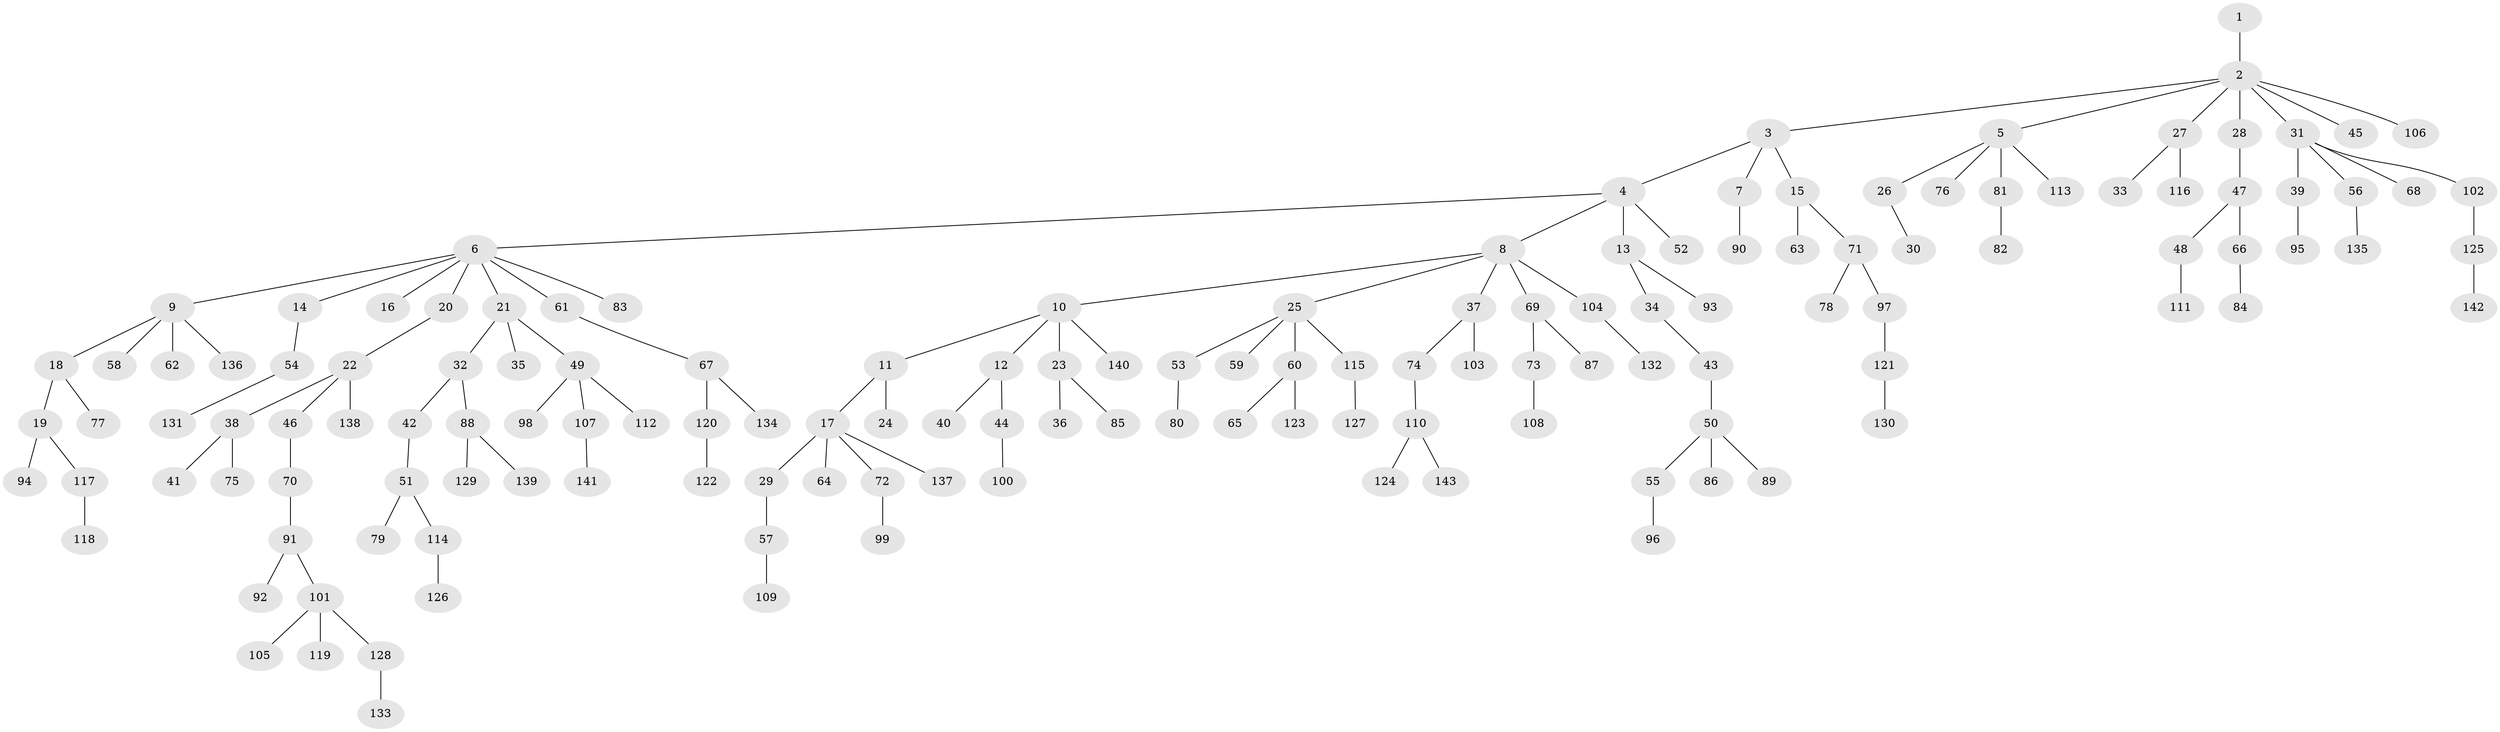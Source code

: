 // coarse degree distribution, {5: 0.046511627906976744, 4: 0.06976744186046512, 1: 0.4186046511627907, 2: 0.37209302325581395, 3: 0.09302325581395349}
// Generated by graph-tools (version 1.1) at 2025/52/03/04/25 22:52:03]
// undirected, 143 vertices, 142 edges
graph export_dot {
  node [color=gray90,style=filled];
  1;
  2;
  3;
  4;
  5;
  6;
  7;
  8;
  9;
  10;
  11;
  12;
  13;
  14;
  15;
  16;
  17;
  18;
  19;
  20;
  21;
  22;
  23;
  24;
  25;
  26;
  27;
  28;
  29;
  30;
  31;
  32;
  33;
  34;
  35;
  36;
  37;
  38;
  39;
  40;
  41;
  42;
  43;
  44;
  45;
  46;
  47;
  48;
  49;
  50;
  51;
  52;
  53;
  54;
  55;
  56;
  57;
  58;
  59;
  60;
  61;
  62;
  63;
  64;
  65;
  66;
  67;
  68;
  69;
  70;
  71;
  72;
  73;
  74;
  75;
  76;
  77;
  78;
  79;
  80;
  81;
  82;
  83;
  84;
  85;
  86;
  87;
  88;
  89;
  90;
  91;
  92;
  93;
  94;
  95;
  96;
  97;
  98;
  99;
  100;
  101;
  102;
  103;
  104;
  105;
  106;
  107;
  108;
  109;
  110;
  111;
  112;
  113;
  114;
  115;
  116;
  117;
  118;
  119;
  120;
  121;
  122;
  123;
  124;
  125;
  126;
  127;
  128;
  129;
  130;
  131;
  132;
  133;
  134;
  135;
  136;
  137;
  138;
  139;
  140;
  141;
  142;
  143;
  1 -- 2;
  2 -- 3;
  2 -- 5;
  2 -- 27;
  2 -- 28;
  2 -- 31;
  2 -- 45;
  2 -- 106;
  3 -- 4;
  3 -- 7;
  3 -- 15;
  4 -- 6;
  4 -- 8;
  4 -- 13;
  4 -- 52;
  5 -- 26;
  5 -- 76;
  5 -- 81;
  5 -- 113;
  6 -- 9;
  6 -- 14;
  6 -- 16;
  6 -- 20;
  6 -- 21;
  6 -- 61;
  6 -- 83;
  7 -- 90;
  8 -- 10;
  8 -- 25;
  8 -- 37;
  8 -- 69;
  8 -- 104;
  9 -- 18;
  9 -- 58;
  9 -- 62;
  9 -- 136;
  10 -- 11;
  10 -- 12;
  10 -- 23;
  10 -- 140;
  11 -- 17;
  11 -- 24;
  12 -- 40;
  12 -- 44;
  13 -- 34;
  13 -- 93;
  14 -- 54;
  15 -- 63;
  15 -- 71;
  17 -- 29;
  17 -- 64;
  17 -- 72;
  17 -- 137;
  18 -- 19;
  18 -- 77;
  19 -- 94;
  19 -- 117;
  20 -- 22;
  21 -- 32;
  21 -- 35;
  21 -- 49;
  22 -- 38;
  22 -- 46;
  22 -- 138;
  23 -- 36;
  23 -- 85;
  25 -- 53;
  25 -- 59;
  25 -- 60;
  25 -- 115;
  26 -- 30;
  27 -- 33;
  27 -- 116;
  28 -- 47;
  29 -- 57;
  31 -- 39;
  31 -- 56;
  31 -- 68;
  31 -- 102;
  32 -- 42;
  32 -- 88;
  34 -- 43;
  37 -- 74;
  37 -- 103;
  38 -- 41;
  38 -- 75;
  39 -- 95;
  42 -- 51;
  43 -- 50;
  44 -- 100;
  46 -- 70;
  47 -- 48;
  47 -- 66;
  48 -- 111;
  49 -- 98;
  49 -- 107;
  49 -- 112;
  50 -- 55;
  50 -- 86;
  50 -- 89;
  51 -- 79;
  51 -- 114;
  53 -- 80;
  54 -- 131;
  55 -- 96;
  56 -- 135;
  57 -- 109;
  60 -- 65;
  60 -- 123;
  61 -- 67;
  66 -- 84;
  67 -- 120;
  67 -- 134;
  69 -- 73;
  69 -- 87;
  70 -- 91;
  71 -- 78;
  71 -- 97;
  72 -- 99;
  73 -- 108;
  74 -- 110;
  81 -- 82;
  88 -- 129;
  88 -- 139;
  91 -- 92;
  91 -- 101;
  97 -- 121;
  101 -- 105;
  101 -- 119;
  101 -- 128;
  102 -- 125;
  104 -- 132;
  107 -- 141;
  110 -- 124;
  110 -- 143;
  114 -- 126;
  115 -- 127;
  117 -- 118;
  120 -- 122;
  121 -- 130;
  125 -- 142;
  128 -- 133;
}
